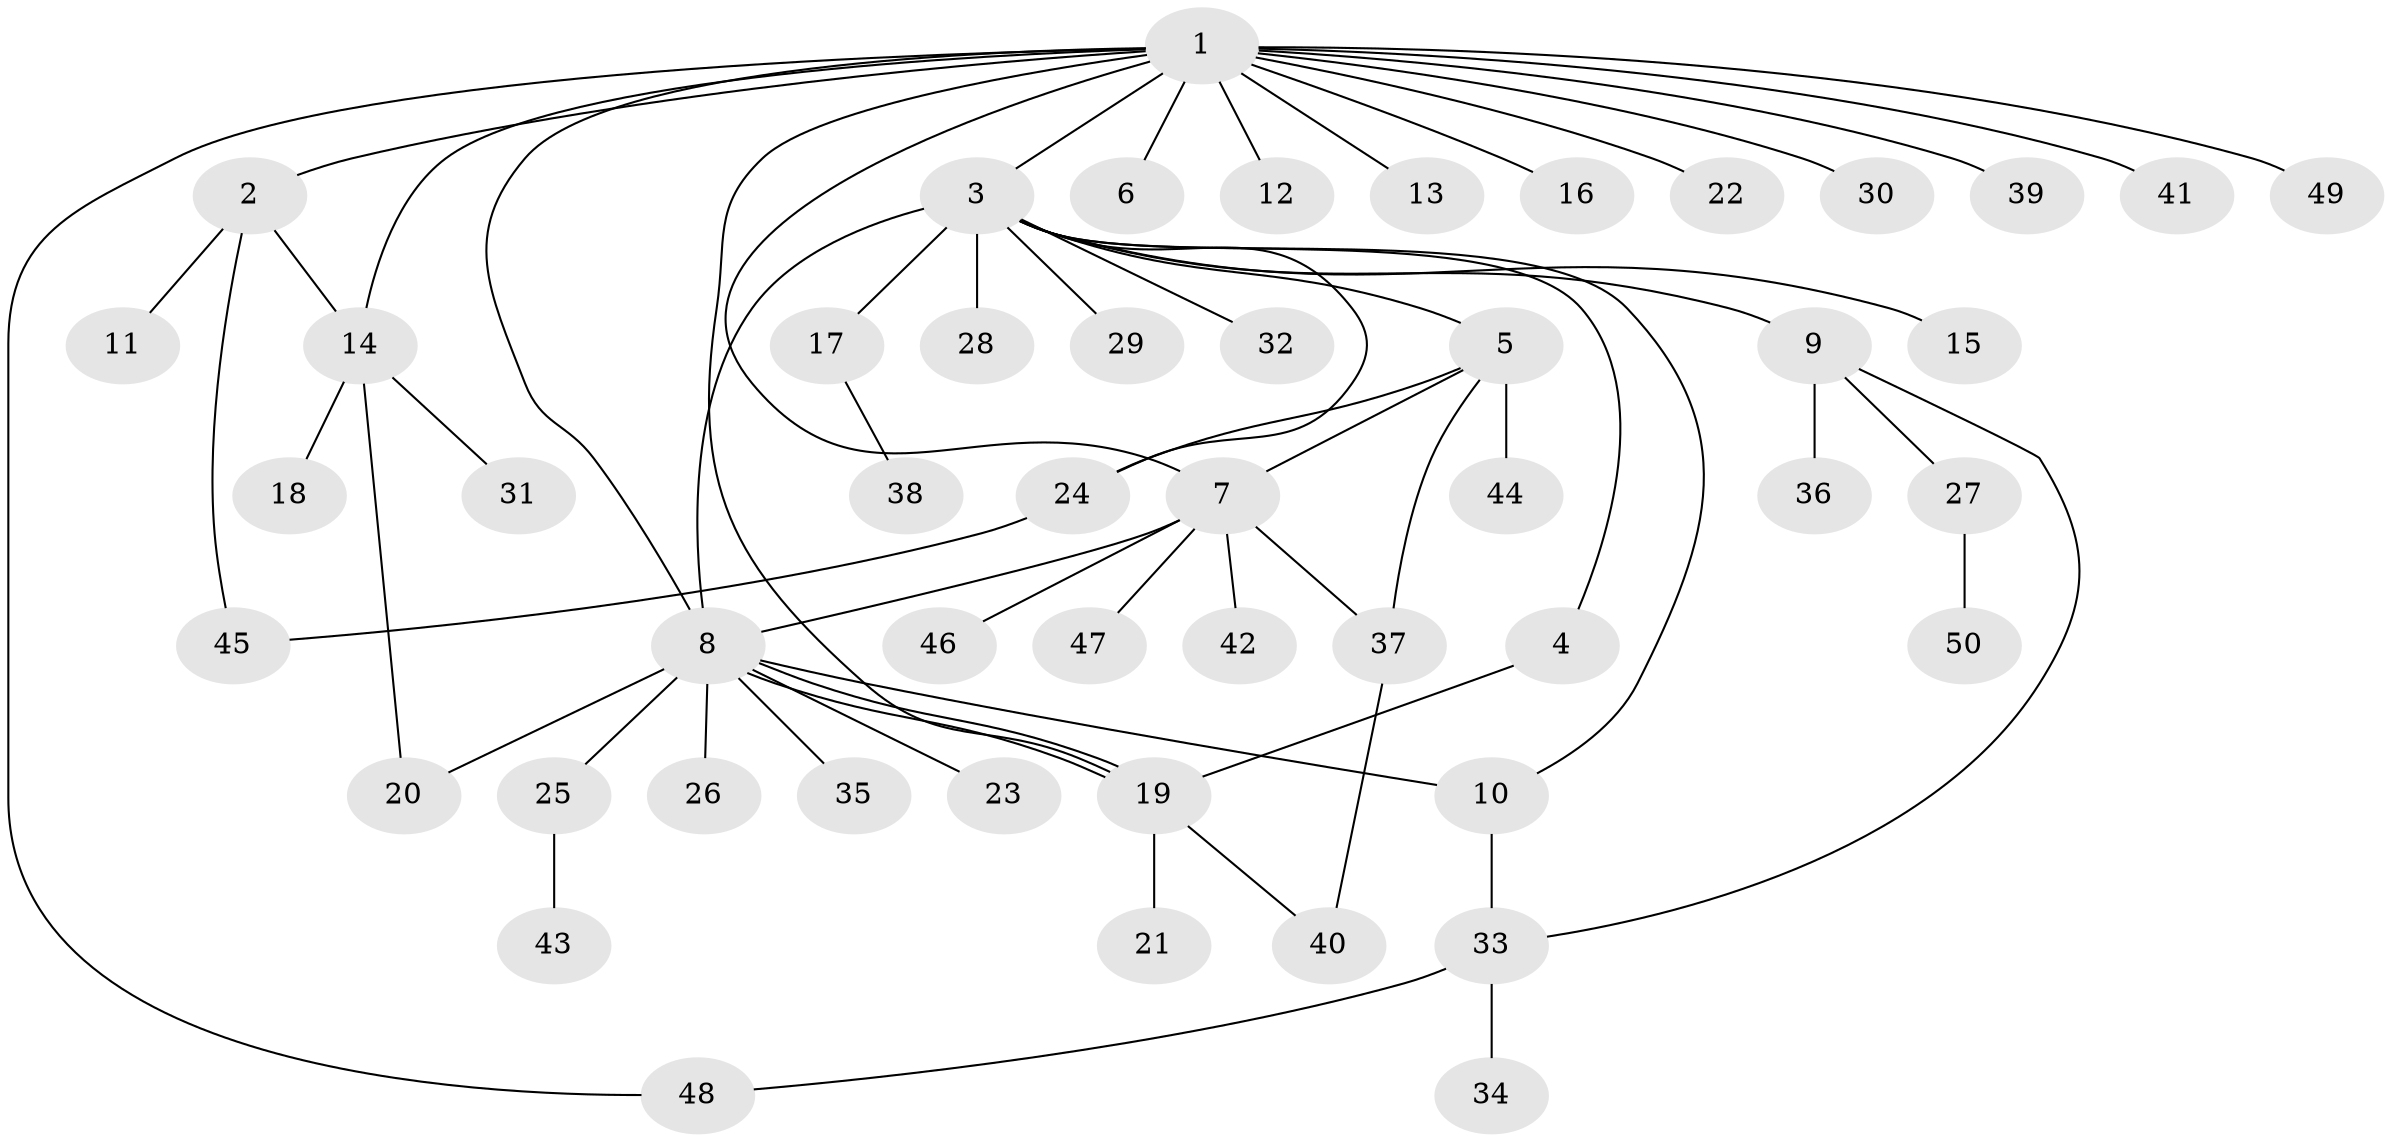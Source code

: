 // Generated by graph-tools (version 1.1) at 2025/49/03/09/25 03:49:45]
// undirected, 50 vertices, 64 edges
graph export_dot {
graph [start="1"]
  node [color=gray90,style=filled];
  1;
  2;
  3;
  4;
  5;
  6;
  7;
  8;
  9;
  10;
  11;
  12;
  13;
  14;
  15;
  16;
  17;
  18;
  19;
  20;
  21;
  22;
  23;
  24;
  25;
  26;
  27;
  28;
  29;
  30;
  31;
  32;
  33;
  34;
  35;
  36;
  37;
  38;
  39;
  40;
  41;
  42;
  43;
  44;
  45;
  46;
  47;
  48;
  49;
  50;
  1 -- 2;
  1 -- 3;
  1 -- 6;
  1 -- 7;
  1 -- 8;
  1 -- 12;
  1 -- 13;
  1 -- 14;
  1 -- 16;
  1 -- 19;
  1 -- 22;
  1 -- 30;
  1 -- 39;
  1 -- 41;
  1 -- 48;
  1 -- 49;
  2 -- 11;
  2 -- 14;
  2 -- 45;
  3 -- 4;
  3 -- 5;
  3 -- 8;
  3 -- 9;
  3 -- 10;
  3 -- 15;
  3 -- 17;
  3 -- 24;
  3 -- 28;
  3 -- 29;
  3 -- 32;
  4 -- 19;
  5 -- 7;
  5 -- 24;
  5 -- 37;
  5 -- 44;
  7 -- 8;
  7 -- 37;
  7 -- 42;
  7 -- 46;
  7 -- 47;
  8 -- 10;
  8 -- 19;
  8 -- 19;
  8 -- 20;
  8 -- 23;
  8 -- 25;
  8 -- 26;
  8 -- 35;
  9 -- 27;
  9 -- 33;
  9 -- 36;
  10 -- 33;
  14 -- 18;
  14 -- 20;
  14 -- 31;
  17 -- 38;
  19 -- 21;
  19 -- 40;
  24 -- 45;
  25 -- 43;
  27 -- 50;
  33 -- 34;
  33 -- 48;
  37 -- 40;
}
